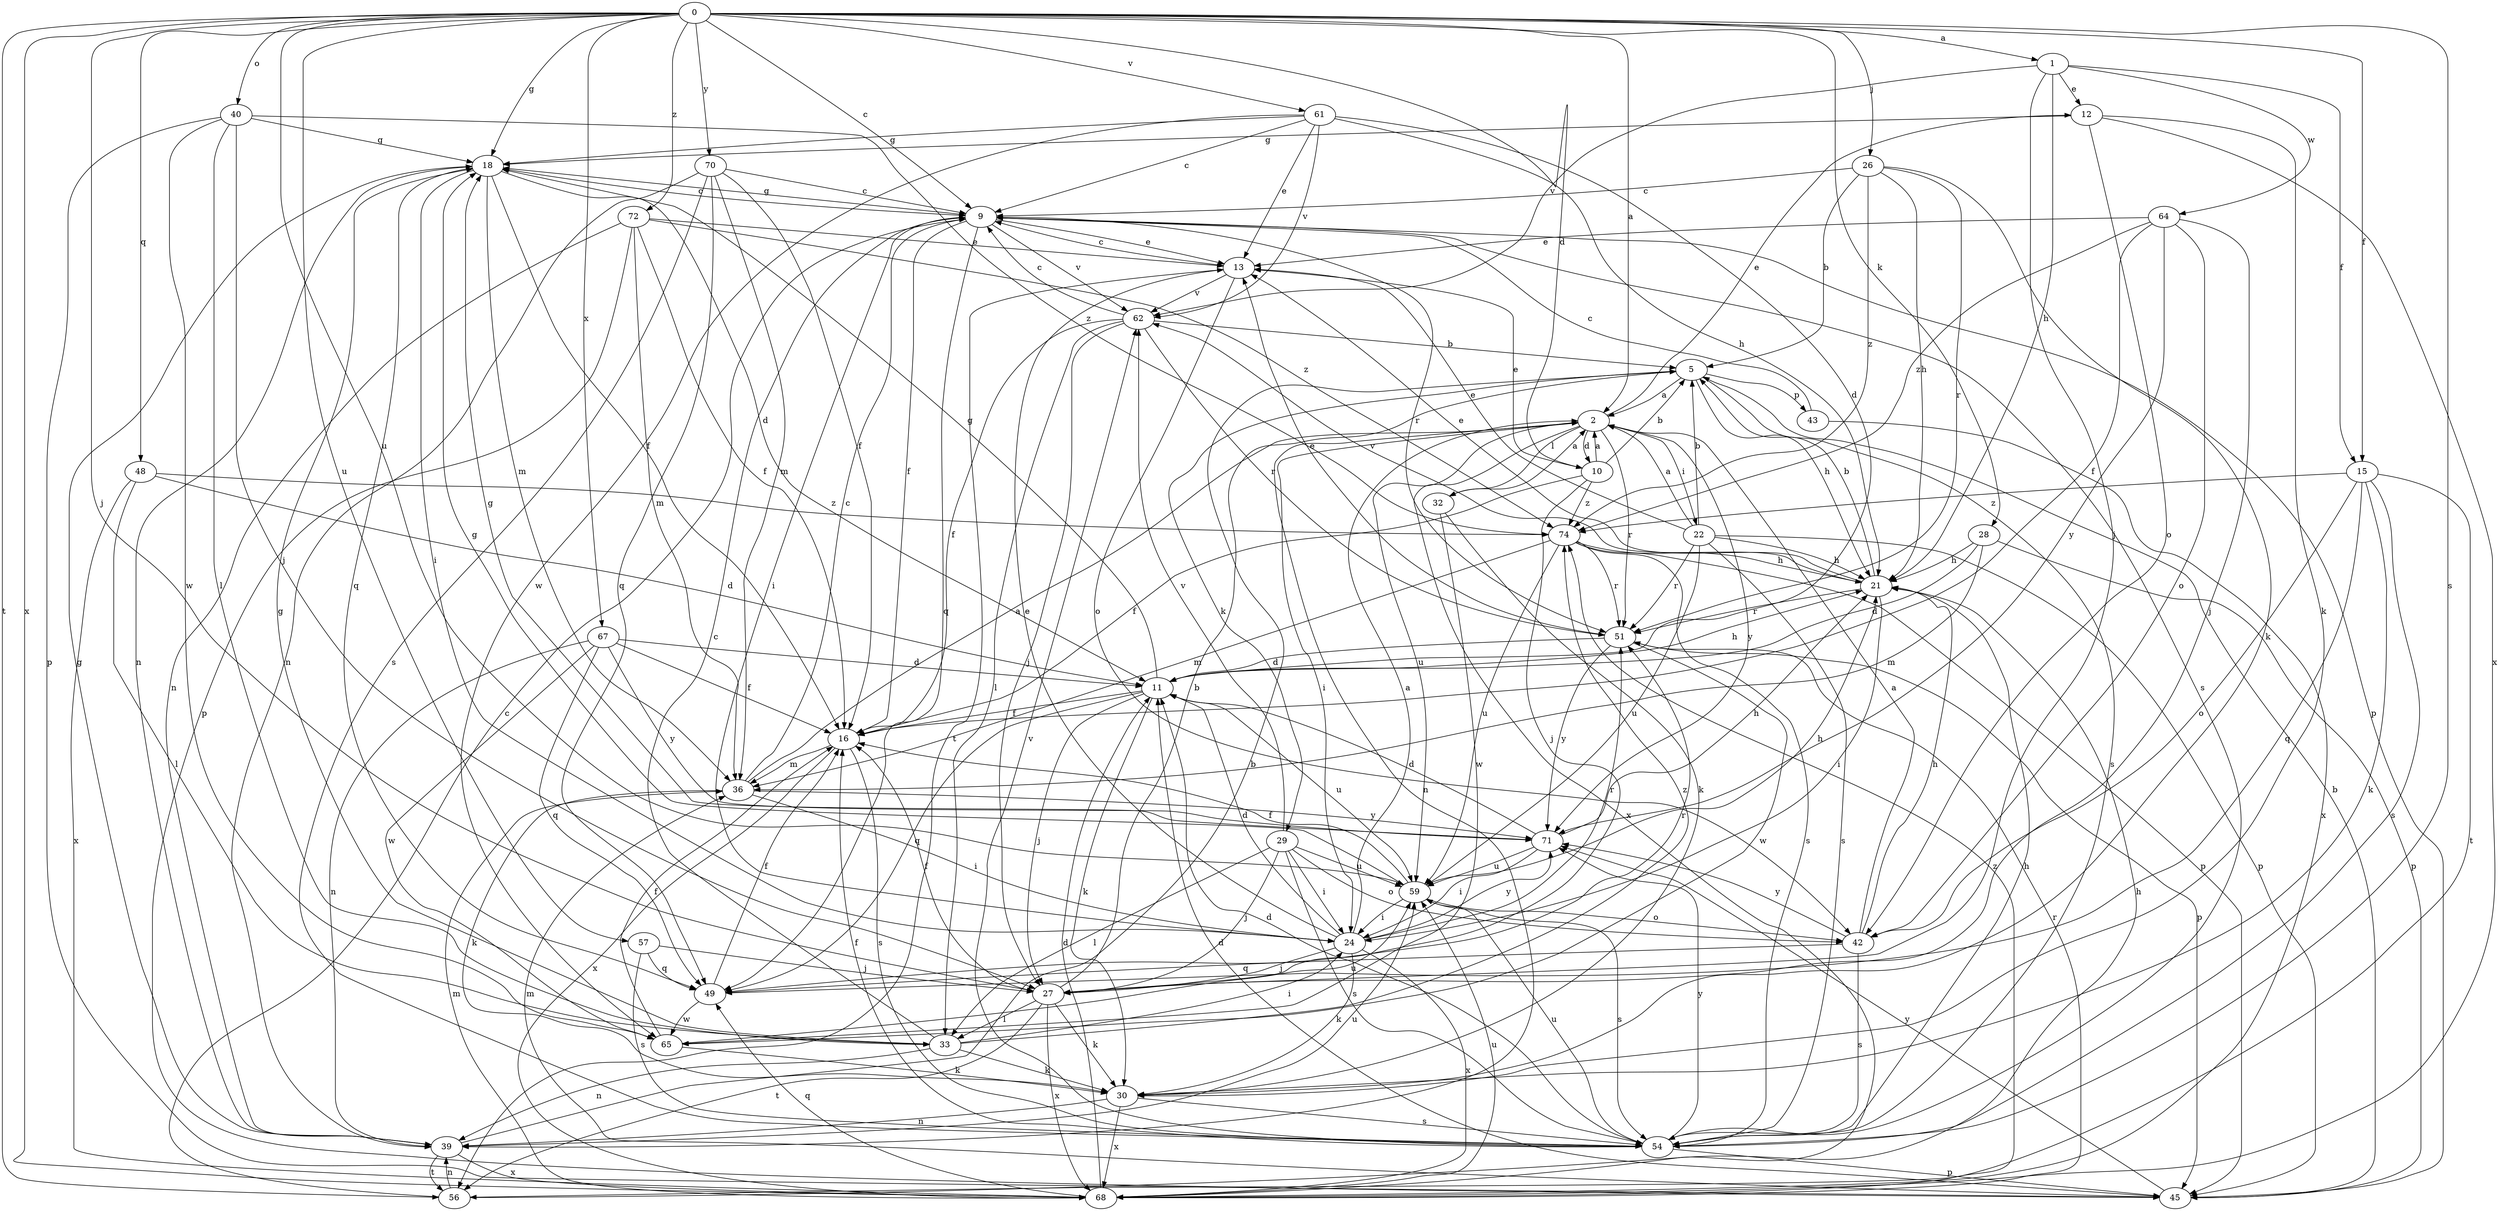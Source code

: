 strict digraph  {
0;
1;
2;
5;
9;
10;
11;
12;
13;
15;
16;
18;
21;
22;
24;
26;
27;
28;
29;
30;
32;
33;
36;
39;
40;
42;
43;
45;
48;
49;
51;
54;
56;
57;
59;
61;
62;
64;
65;
67;
68;
70;
71;
72;
74;
0 -> 1  [label=a];
0 -> 2  [label=a];
0 -> 9  [label=c];
0 -> 10  [label=d];
0 -> 15  [label=f];
0 -> 18  [label=g];
0 -> 26  [label=j];
0 -> 27  [label=j];
0 -> 28  [label=k];
0 -> 40  [label=o];
0 -> 48  [label=q];
0 -> 54  [label=s];
0 -> 56  [label=t];
0 -> 57  [label=u];
0 -> 59  [label=u];
0 -> 61  [label=v];
0 -> 67  [label=x];
0 -> 68  [label=x];
0 -> 70  [label=y];
0 -> 72  [label=z];
1 -> 12  [label=e];
1 -> 15  [label=f];
1 -> 21  [label=h];
1 -> 27  [label=j];
1 -> 62  [label=v];
1 -> 64  [label=w];
2 -> 10  [label=d];
2 -> 12  [label=e];
2 -> 22  [label=i];
2 -> 24  [label=i];
2 -> 32  [label=l];
2 -> 39  [label=n];
2 -> 51  [label=r];
2 -> 59  [label=u];
2 -> 68  [label=x];
2 -> 71  [label=y];
5 -> 2  [label=a];
5 -> 21  [label=h];
5 -> 29  [label=k];
5 -> 43  [label=p];
5 -> 54  [label=s];
9 -> 13  [label=e];
9 -> 16  [label=f];
9 -> 18  [label=g];
9 -> 24  [label=i];
9 -> 45  [label=p];
9 -> 49  [label=q];
9 -> 51  [label=r];
9 -> 54  [label=s];
9 -> 62  [label=v];
10 -> 2  [label=a];
10 -> 5  [label=b];
10 -> 13  [label=e];
10 -> 16  [label=f];
10 -> 27  [label=j];
10 -> 74  [label=z];
11 -> 16  [label=f];
11 -> 18  [label=g];
11 -> 21  [label=h];
11 -> 27  [label=j];
11 -> 30  [label=k];
11 -> 49  [label=q];
11 -> 59  [label=u];
12 -> 18  [label=g];
12 -> 30  [label=k];
12 -> 42  [label=o];
12 -> 68  [label=x];
13 -> 9  [label=c];
13 -> 42  [label=o];
13 -> 56  [label=t];
13 -> 62  [label=v];
15 -> 30  [label=k];
15 -> 42  [label=o];
15 -> 49  [label=q];
15 -> 54  [label=s];
15 -> 56  [label=t];
15 -> 74  [label=z];
16 -> 36  [label=m];
16 -> 54  [label=s];
16 -> 68  [label=x];
18 -> 9  [label=c];
18 -> 11  [label=d];
18 -> 16  [label=f];
18 -> 24  [label=i];
18 -> 36  [label=m];
18 -> 39  [label=n];
18 -> 49  [label=q];
21 -> 5  [label=b];
21 -> 13  [label=e];
21 -> 24  [label=i];
21 -> 51  [label=r];
21 -> 62  [label=v];
22 -> 2  [label=a];
22 -> 5  [label=b];
22 -> 13  [label=e];
22 -> 21  [label=h];
22 -> 45  [label=p];
22 -> 51  [label=r];
22 -> 54  [label=s];
22 -> 59  [label=u];
24 -> 2  [label=a];
24 -> 11  [label=d];
24 -> 13  [label=e];
24 -> 27  [label=j];
24 -> 30  [label=k];
24 -> 51  [label=r];
24 -> 68  [label=x];
24 -> 71  [label=y];
26 -> 5  [label=b];
26 -> 9  [label=c];
26 -> 21  [label=h];
26 -> 30  [label=k];
26 -> 51  [label=r];
26 -> 74  [label=z];
27 -> 5  [label=b];
27 -> 16  [label=f];
27 -> 30  [label=k];
27 -> 33  [label=l];
27 -> 56  [label=t];
27 -> 68  [label=x];
28 -> 11  [label=d];
28 -> 21  [label=h];
28 -> 36  [label=m];
28 -> 45  [label=p];
29 -> 24  [label=i];
29 -> 27  [label=j];
29 -> 33  [label=l];
29 -> 42  [label=o];
29 -> 54  [label=s];
29 -> 59  [label=u];
29 -> 62  [label=v];
30 -> 39  [label=n];
30 -> 54  [label=s];
30 -> 68  [label=x];
32 -> 2  [label=a];
32 -> 30  [label=k];
32 -> 65  [label=w];
33 -> 9  [label=c];
33 -> 18  [label=g];
33 -> 24  [label=i];
33 -> 30  [label=k];
33 -> 39  [label=n];
33 -> 74  [label=z];
36 -> 2  [label=a];
36 -> 9  [label=c];
36 -> 24  [label=i];
36 -> 30  [label=k];
36 -> 71  [label=y];
39 -> 5  [label=b];
39 -> 18  [label=g];
39 -> 56  [label=t];
39 -> 59  [label=u];
39 -> 68  [label=x];
40 -> 18  [label=g];
40 -> 27  [label=j];
40 -> 33  [label=l];
40 -> 45  [label=p];
40 -> 65  [label=w];
40 -> 74  [label=z];
42 -> 2  [label=a];
42 -> 21  [label=h];
42 -> 49  [label=q];
42 -> 54  [label=s];
42 -> 71  [label=y];
43 -> 9  [label=c];
43 -> 68  [label=x];
45 -> 5  [label=b];
45 -> 11  [label=d];
45 -> 36  [label=m];
45 -> 71  [label=y];
48 -> 11  [label=d];
48 -> 33  [label=l];
48 -> 68  [label=x];
48 -> 74  [label=z];
49 -> 16  [label=f];
49 -> 51  [label=r];
49 -> 65  [label=w];
51 -> 11  [label=d];
51 -> 13  [label=e];
51 -> 45  [label=p];
51 -> 65  [label=w];
51 -> 71  [label=y];
54 -> 11  [label=d];
54 -> 16  [label=f];
54 -> 21  [label=h];
54 -> 45  [label=p];
54 -> 59  [label=u];
54 -> 62  [label=v];
54 -> 71  [label=y];
56 -> 9  [label=c];
56 -> 21  [label=h];
56 -> 39  [label=n];
57 -> 27  [label=j];
57 -> 49  [label=q];
57 -> 54  [label=s];
59 -> 16  [label=f];
59 -> 18  [label=g];
59 -> 21  [label=h];
59 -> 24  [label=i];
59 -> 42  [label=o];
59 -> 54  [label=s];
61 -> 9  [label=c];
61 -> 11  [label=d];
61 -> 13  [label=e];
61 -> 18  [label=g];
61 -> 21  [label=h];
61 -> 62  [label=v];
61 -> 65  [label=w];
62 -> 5  [label=b];
62 -> 9  [label=c];
62 -> 16  [label=f];
62 -> 27  [label=j];
62 -> 33  [label=l];
62 -> 51  [label=r];
64 -> 13  [label=e];
64 -> 16  [label=f];
64 -> 27  [label=j];
64 -> 42  [label=o];
64 -> 71  [label=y];
64 -> 74  [label=z];
65 -> 16  [label=f];
65 -> 30  [label=k];
65 -> 59  [label=u];
67 -> 11  [label=d];
67 -> 16  [label=f];
67 -> 39  [label=n];
67 -> 49  [label=q];
67 -> 65  [label=w];
67 -> 71  [label=y];
68 -> 11  [label=d];
68 -> 36  [label=m];
68 -> 49  [label=q];
68 -> 51  [label=r];
68 -> 59  [label=u];
68 -> 74  [label=z];
70 -> 9  [label=c];
70 -> 16  [label=f];
70 -> 36  [label=m];
70 -> 39  [label=n];
70 -> 49  [label=q];
70 -> 54  [label=s];
71 -> 11  [label=d];
71 -> 18  [label=g];
71 -> 21  [label=h];
71 -> 24  [label=i];
71 -> 59  [label=u];
72 -> 13  [label=e];
72 -> 16  [label=f];
72 -> 36  [label=m];
72 -> 39  [label=n];
72 -> 45  [label=p];
72 -> 74  [label=z];
74 -> 21  [label=h];
74 -> 36  [label=m];
74 -> 45  [label=p];
74 -> 51  [label=r];
74 -> 54  [label=s];
74 -> 59  [label=u];
}
